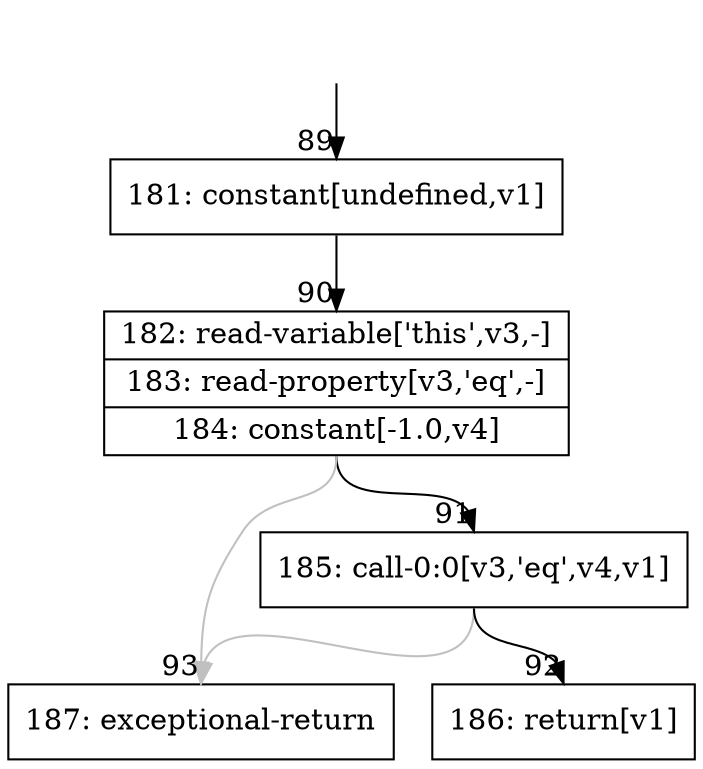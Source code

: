 digraph {
rankdir="TD"
BB_entry14[shape=none,label=""];
BB_entry14 -> BB89 [tailport=s, headport=n, headlabel="    89"]
BB89 [shape=record label="{181: constant[undefined,v1]}" ] 
BB89 -> BB90 [tailport=s, headport=n, headlabel="      90"]
BB90 [shape=record label="{182: read-variable['this',v3,-]|183: read-property[v3,'eq',-]|184: constant[-1.0,v4]}" ] 
BB90 -> BB91 [tailport=s, headport=n, headlabel="      91"]
BB90 -> BB93 [tailport=s, headport=n, color=gray, headlabel="      93"]
BB91 [shape=record label="{185: call-0:0[v3,'eq',v4,v1]}" ] 
BB91 -> BB92 [tailport=s, headport=n, headlabel="      92"]
BB91 -> BB93 [tailport=s, headport=n, color=gray]
BB92 [shape=record label="{186: return[v1]}" ] 
BB93 [shape=record label="{187: exceptional-return}" ] 
}
